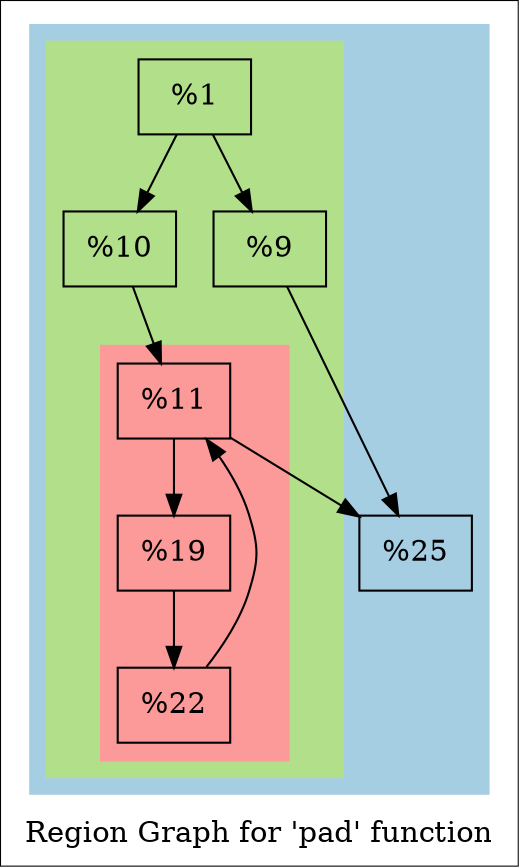 digraph "Region Graph for 'pad' function" {
	label="Region Graph for 'pad' function";

	Node0x1432660 [shape=record,label="{%1}"];
	Node0x1432660 -> Node0x1360c80;
	Node0x1432660 -> Node0x13c03d0;
	Node0x1360c80 [shape=record,label="{%9}"];
	Node0x1360c80 -> Node0x120a960;
	Node0x120a960 [shape=record,label="{%25}"];
	Node0x13c03d0 [shape=record,label="{%10}"];
	Node0x13c03d0 -> Node0x13a1510;
	Node0x13a1510 [shape=record,label="{%11}"];
	Node0x13a1510 -> Node0x138ce70;
	Node0x13a1510 -> Node0x120a960;
	Node0x138ce70 [shape=record,label="{%19}"];
	Node0x138ce70 -> Node0x1449590;
	Node0x1449590 [shape=record,label="{%22}"];
	Node0x1449590 -> Node0x13a1510[constraint=false];
	colorscheme = "paired12"
        subgraph cluster_0x139ee90 {
          label = "";
          style = filled;
          color = 1
          subgraph cluster_0x1481100 {
            label = "";
            style = filled;
            color = 3
            subgraph cluster_0x145a750 {
              label = "";
              style = filled;
              color = 5
              Node0x13a1510;
              Node0x138ce70;
              Node0x1449590;
            }
            Node0x1432660;
            Node0x1360c80;
            Node0x13c03d0;
          }
          Node0x120a960;
        }
}
